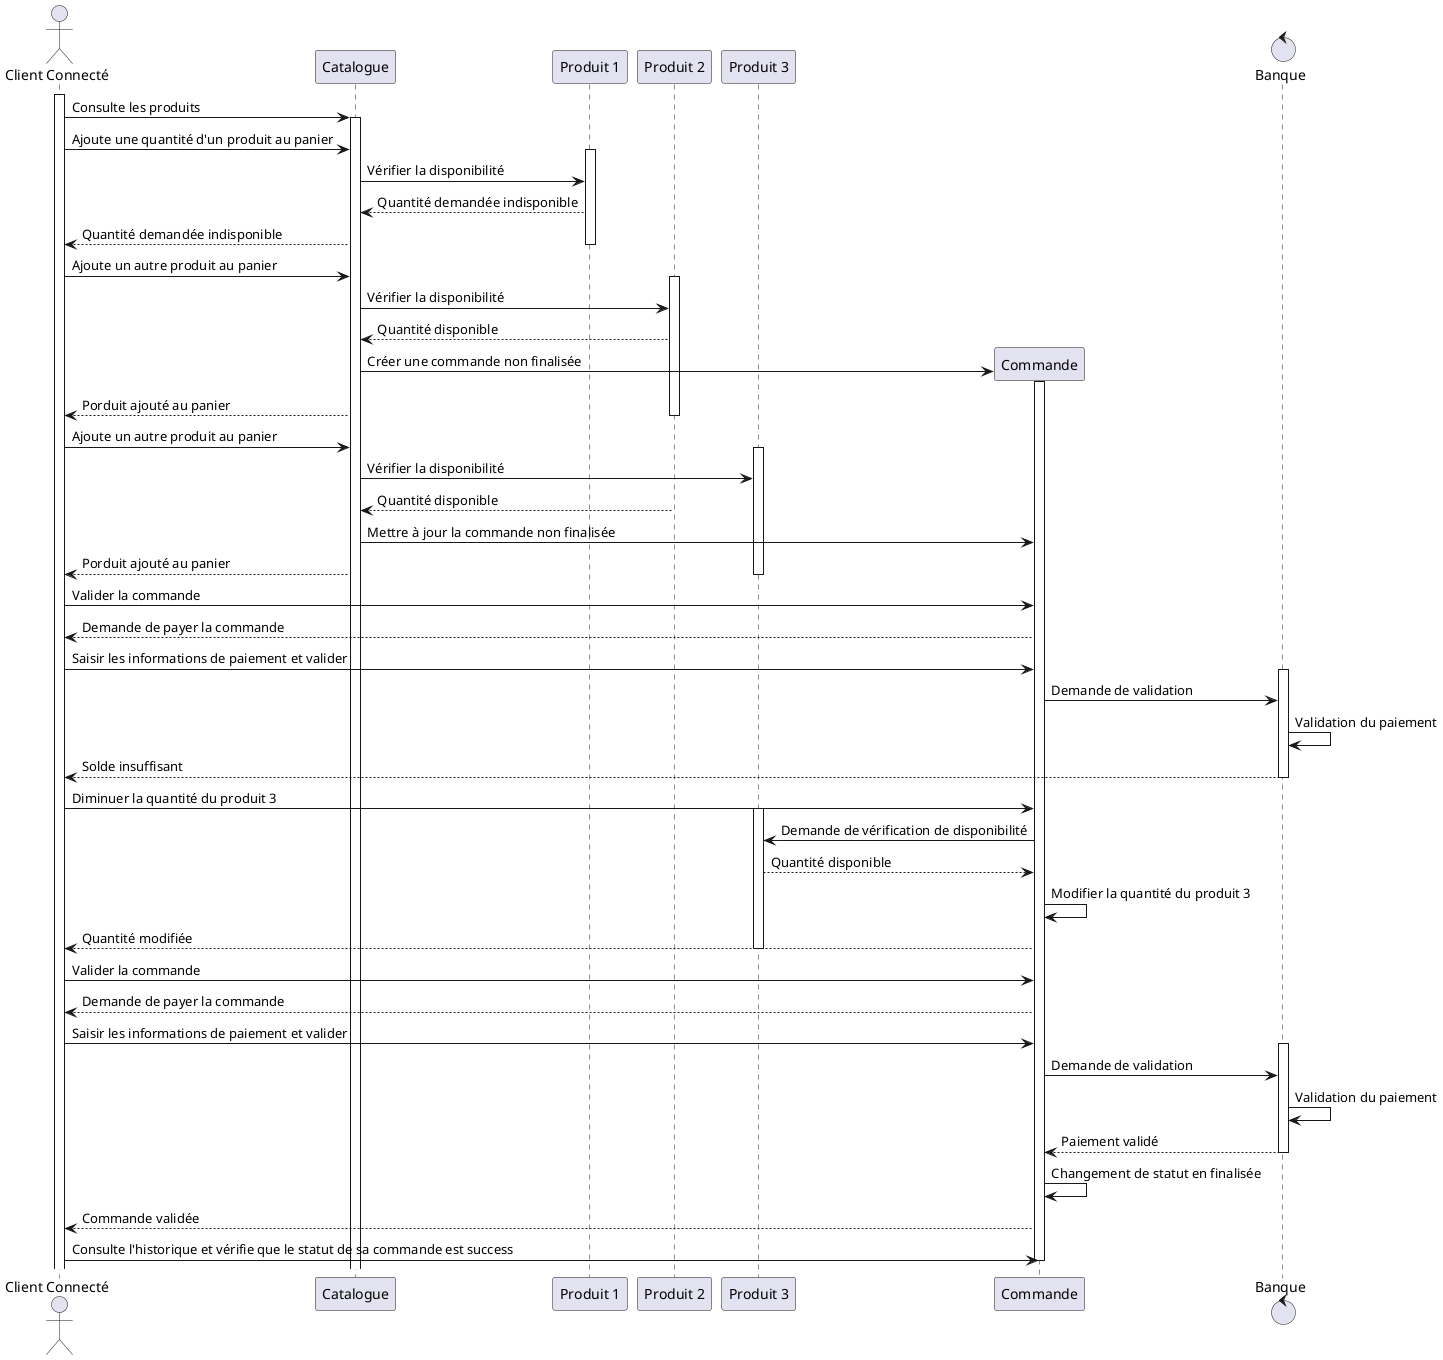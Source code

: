 @startuml

actor "Client Connecté" as Client
participant "Catalogue" as Catalogue
participant "Produit 1" as Article1
participant "Produit 2" as Article2
participant "Produit 3" as Article3

activate Client

Client -> Catalogue: Consulte les produits
activate Catalogue
Client -> Catalogue: Ajoute une quantité d'un produit au panier

activate Article1
Catalogue -> Article1: Vérifier la disponibilité
Article1 --> Catalogue: Quantité demandée indisponible
Catalogue --> Client: Quantité demandée indisponible
deactivate Article1

Client -> Catalogue: Ajoute un autre produit au panier

activate Article2
Catalogue -> Article2: Vérifier la disponibilité
Article2 --> Catalogue: Quantité disponible
create  Commande
Catalogue -> Commande: Créer une commande non finalisée
activate Commande
Catalogue --> Client: Porduit ajouté au panier
deactivate Article2

Client -> Catalogue: Ajoute un autre produit au panier

activate Article3
Catalogue -> Article3: Vérifier la disponibilité
Article2 --> Catalogue: Quantité disponible
Catalogue -> Commande: Mettre à jour la commande non finalisée
Catalogue --> Client: Porduit ajouté au panier
deactivate Article3

Client -> Commande: Valider la commande
Commande --> Client: Demande de payer la commande

Client -> Commande: Saisir les informations de paiement et valider
control "Banque" as Banque
activate Banque
Commande -> Banque: Demande de validation
Banque -> "Banque": Validation du paiement
Banque --> Client: Solde insuffisant
deactivate Banque

Client -> Commande: Diminuer la quantité du produit 3
activate Article3
Commande -> Article3: Demande de vérification de disponibilité
Article3 --> Commande: Quantité disponible
Commande -> Commande: Modifier la quantité du produit 3
Commande --> Client: Quantité modifiée
deactivate Article3

Client -> Commande: Valider la commande
Commande --> Client: Demande de payer la commande

Client -> Commande: Saisir les informations de paiement et valider
activate Banque
Commande -> Banque: Demande de validation
Banque -> Banque: Validation du paiement
Banque --> Commande: Paiement validé
deactivate Banque

Commande -> Commande: Changement de statut en finalisée
Commande --> Client: Commande validée

Client -> Commande: Consulte l'historique et vérifie que le statut de sa commande est success
deactivate Commande

@enduml